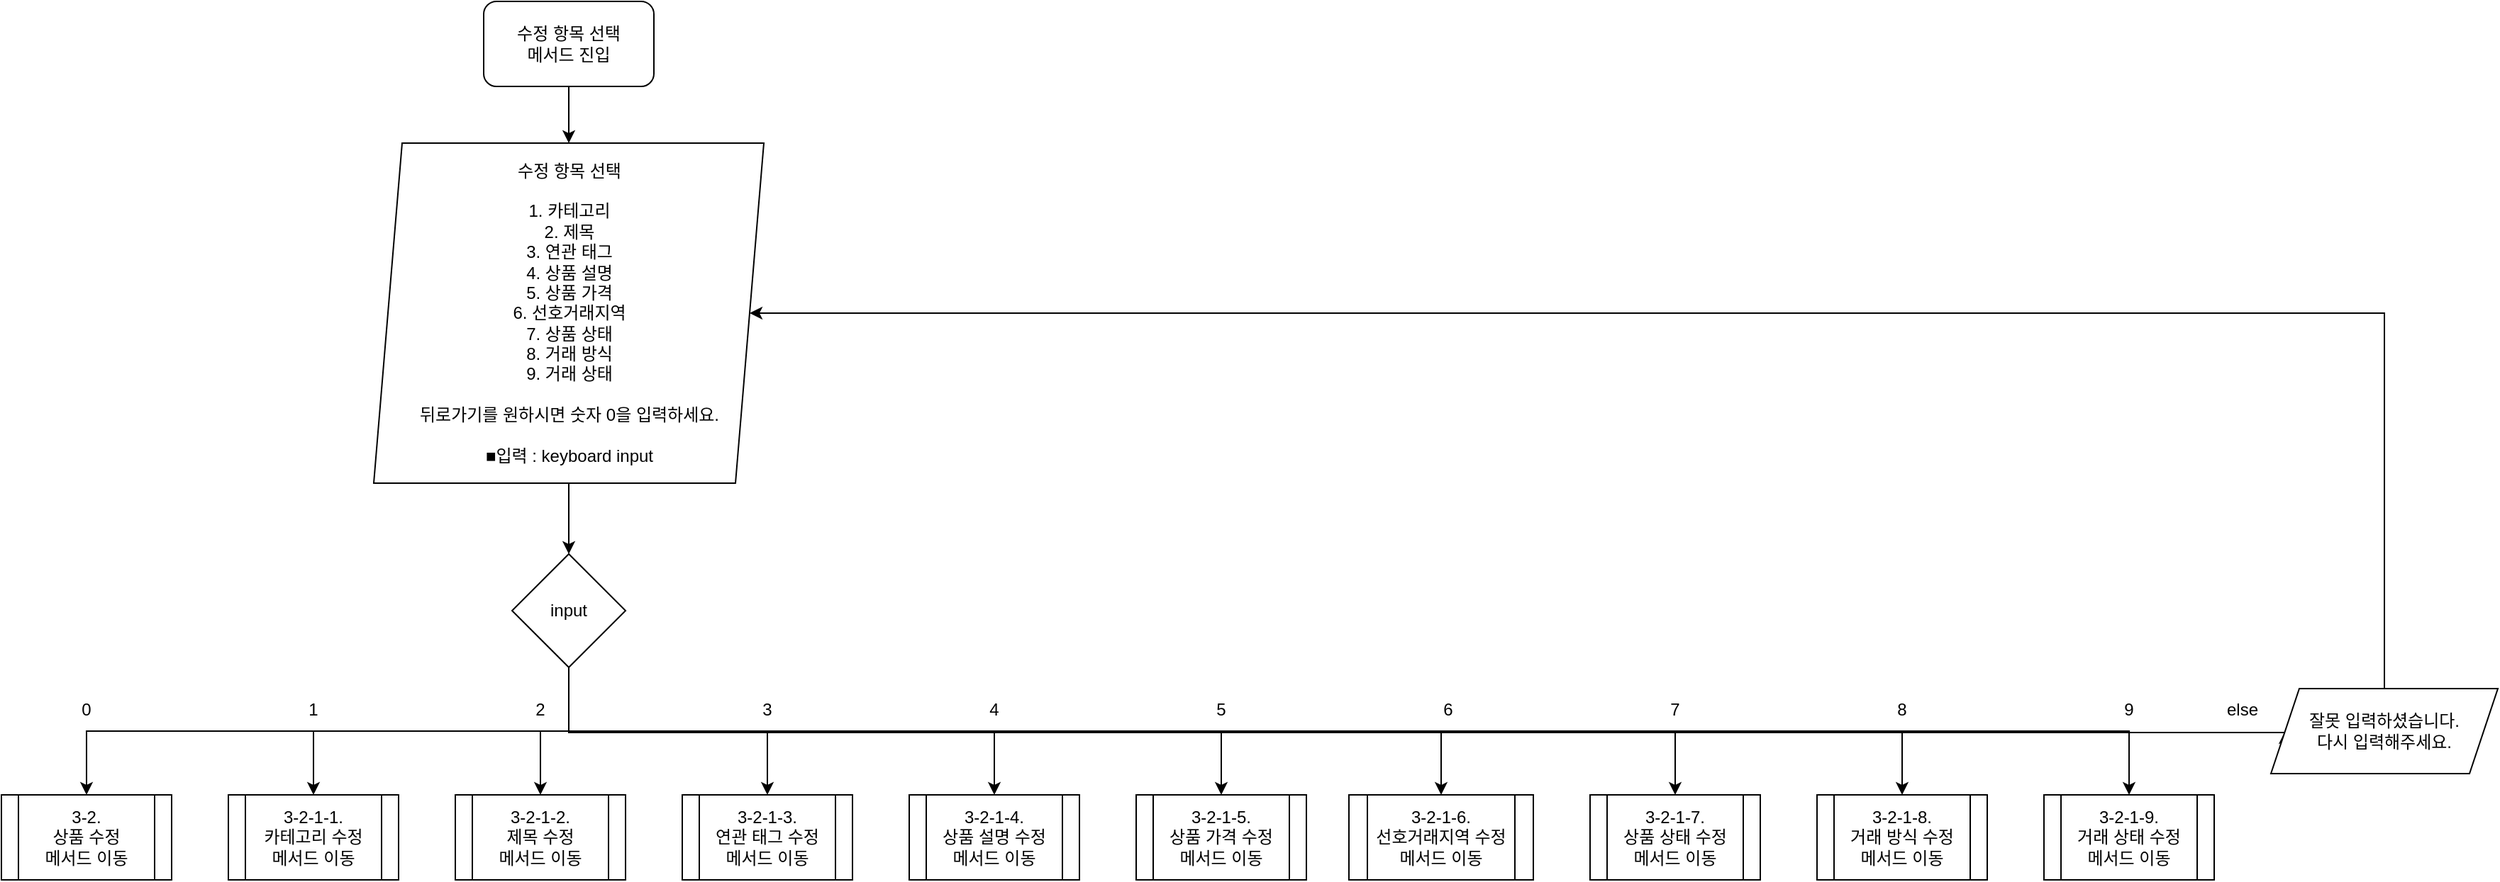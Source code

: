 <mxfile version="13.9.8" type="google"><diagram id="C5RBs43oDa-KdzZeNtuy" name="Page-1"><mxGraphModel dx="2489" dy="762" grid="1" gridSize="10" guides="1" tooltips="1" connect="1" arrows="1" fold="1" page="1" pageScale="1" pageWidth="827" pageHeight="1169" math="0" shadow="0"><root><mxCell id="WIyWlLk6GJQsqaUBKTNV-0"/><mxCell id="WIyWlLk6GJQsqaUBKTNV-1" parent="WIyWlLk6GJQsqaUBKTNV-0"/><mxCell id="cLzSARvXI8N8om6TjGcw-2" value="" style="edgeStyle=orthogonalEdgeStyle;rounded=0;orthogonalLoop=1;jettySize=auto;html=1;" parent="WIyWlLk6GJQsqaUBKTNV-1" source="cLzSARvXI8N8om6TjGcw-0" target="cLzSARvXI8N8om6TjGcw-1" edge="1"><mxGeometry relative="1" as="geometry"/></mxCell><mxCell id="cLzSARvXI8N8om6TjGcw-0" value="수정 항목 선택&lt;br&gt;메서드 진입" style="rounded=1;whiteSpace=wrap;html=1;" parent="WIyWlLk6GJQsqaUBKTNV-1" vertex="1"><mxGeometry x="220" y="50" width="120" height="60" as="geometry"/></mxCell><mxCell id="JHBUp4a0PDndJkpym2SK-1" value="" style="edgeStyle=orthogonalEdgeStyle;rounded=0;orthogonalLoop=1;jettySize=auto;html=1;" edge="1" parent="WIyWlLk6GJQsqaUBKTNV-1" source="cLzSARvXI8N8om6TjGcw-1" target="JHBUp4a0PDndJkpym2SK-0"><mxGeometry relative="1" as="geometry"/></mxCell><mxCell id="cLzSARvXI8N8om6TjGcw-1" value="수정 항목 선택&lt;br&gt;&lt;br&gt;1. 카테고리&lt;br&gt;2. 제목&lt;br&gt;3. 연관 태그&lt;br&gt;4. 상품 설명&lt;br&gt;5. 상품 가격&lt;br&gt;6. 선호거래지역&lt;br&gt;7. 상품 상태&lt;br&gt;8. 거래 방식&lt;br&gt;9. 거래 상태&lt;br&gt;&lt;br&gt;뒤로가기를 원하시면 숫자 0을 입력하세요.&lt;br&gt;&lt;br&gt;■입력 : keyboard input" style="shape=parallelogram;perimeter=parallelogramPerimeter;whiteSpace=wrap;html=1;fixedSize=1;rounded=1;arcSize=0;" parent="WIyWlLk6GJQsqaUBKTNV-1" vertex="1"><mxGeometry x="142.5" y="150" width="275" height="240" as="geometry"/></mxCell><mxCell id="JHBUp4a0PDndJkpym2SK-16" style="edgeStyle=orthogonalEdgeStyle;rounded=0;orthogonalLoop=1;jettySize=auto;html=1;exitX=0.5;exitY=1;exitDx=0;exitDy=0;" edge="1" parent="WIyWlLk6GJQsqaUBKTNV-1" source="JHBUp4a0PDndJkpym2SK-0" target="JHBUp4a0PDndJkpym2SK-2"><mxGeometry relative="1" as="geometry"/></mxCell><mxCell id="JHBUp4a0PDndJkpym2SK-17" style="edgeStyle=orthogonalEdgeStyle;rounded=0;orthogonalLoop=1;jettySize=auto;html=1;exitX=0.5;exitY=1;exitDx=0;exitDy=0;" edge="1" parent="WIyWlLk6GJQsqaUBKTNV-1" source="JHBUp4a0PDndJkpym2SK-0" target="JHBUp4a0PDndJkpym2SK-5"><mxGeometry relative="1" as="geometry"/></mxCell><mxCell id="JHBUp4a0PDndJkpym2SK-18" style="edgeStyle=orthogonalEdgeStyle;rounded=0;orthogonalLoop=1;jettySize=auto;html=1;exitX=0.5;exitY=1;exitDx=0;exitDy=0;" edge="1" parent="WIyWlLk6GJQsqaUBKTNV-1" source="JHBUp4a0PDndJkpym2SK-0" target="JHBUp4a0PDndJkpym2SK-6"><mxGeometry relative="1" as="geometry"/></mxCell><mxCell id="JHBUp4a0PDndJkpym2SK-19" style="edgeStyle=orthogonalEdgeStyle;rounded=0;orthogonalLoop=1;jettySize=auto;html=1;exitX=0.5;exitY=1;exitDx=0;exitDy=0;" edge="1" parent="WIyWlLk6GJQsqaUBKTNV-1" source="JHBUp4a0PDndJkpym2SK-0" target="JHBUp4a0PDndJkpym2SK-7"><mxGeometry relative="1" as="geometry"/></mxCell><mxCell id="JHBUp4a0PDndJkpym2SK-20" style="edgeStyle=orthogonalEdgeStyle;rounded=0;orthogonalLoop=1;jettySize=auto;html=1;exitX=0.5;exitY=1;exitDx=0;exitDy=0;" edge="1" parent="WIyWlLk6GJQsqaUBKTNV-1" source="JHBUp4a0PDndJkpym2SK-0" target="JHBUp4a0PDndJkpym2SK-8"><mxGeometry relative="1" as="geometry"/></mxCell><mxCell id="JHBUp4a0PDndJkpym2SK-21" style="edgeStyle=orthogonalEdgeStyle;rounded=0;orthogonalLoop=1;jettySize=auto;html=1;exitX=0.5;exitY=1;exitDx=0;exitDy=0;" edge="1" parent="WIyWlLk6GJQsqaUBKTNV-1" source="JHBUp4a0PDndJkpym2SK-0" target="JHBUp4a0PDndJkpym2SK-9"><mxGeometry relative="1" as="geometry"/></mxCell><mxCell id="JHBUp4a0PDndJkpym2SK-22" style="edgeStyle=orthogonalEdgeStyle;rounded=0;orthogonalLoop=1;jettySize=auto;html=1;exitX=0.5;exitY=1;exitDx=0;exitDy=0;" edge="1" parent="WIyWlLk6GJQsqaUBKTNV-1" source="JHBUp4a0PDndJkpym2SK-0" target="JHBUp4a0PDndJkpym2SK-11"><mxGeometry relative="1" as="geometry"/></mxCell><mxCell id="JHBUp4a0PDndJkpym2SK-23" style="edgeStyle=orthogonalEdgeStyle;rounded=0;orthogonalLoop=1;jettySize=auto;html=1;exitX=0.5;exitY=1;exitDx=0;exitDy=0;" edge="1" parent="WIyWlLk6GJQsqaUBKTNV-1" source="JHBUp4a0PDndJkpym2SK-0" target="JHBUp4a0PDndJkpym2SK-12"><mxGeometry relative="1" as="geometry"/></mxCell><mxCell id="JHBUp4a0PDndJkpym2SK-24" style="edgeStyle=orthogonalEdgeStyle;rounded=0;orthogonalLoop=1;jettySize=auto;html=1;exitX=0.5;exitY=1;exitDx=0;exitDy=0;" edge="1" parent="WIyWlLk6GJQsqaUBKTNV-1" source="JHBUp4a0PDndJkpym2SK-0" target="JHBUp4a0PDndJkpym2SK-13"><mxGeometry relative="1" as="geometry"/></mxCell><mxCell id="JHBUp4a0PDndJkpym2SK-25" style="edgeStyle=orthogonalEdgeStyle;rounded=0;orthogonalLoop=1;jettySize=auto;html=1;exitX=0.5;exitY=1;exitDx=0;exitDy=0;entryX=0;entryY=0.5;entryDx=0;entryDy=0;" edge="1" parent="WIyWlLk6GJQsqaUBKTNV-1" source="JHBUp4a0PDndJkpym2SK-0" target="JHBUp4a0PDndJkpym2SK-14"><mxGeometry relative="1" as="geometry"><Array as="points"><mxPoint x="280" y="566"/></Array></mxGeometry></mxCell><mxCell id="JHBUp4a0PDndJkpym2SK-33" style="edgeStyle=orthogonalEdgeStyle;rounded=0;orthogonalLoop=1;jettySize=auto;html=1;exitX=0.5;exitY=1;exitDx=0;exitDy=0;" edge="1" parent="WIyWlLk6GJQsqaUBKTNV-1" source="JHBUp4a0PDndJkpym2SK-0" target="JHBUp4a0PDndJkpym2SK-10"><mxGeometry relative="1" as="geometry"/></mxCell><mxCell id="JHBUp4a0PDndJkpym2SK-0" value="input" style="rhombus;whiteSpace=wrap;html=1;rounded=1;arcSize=0;" vertex="1" parent="WIyWlLk6GJQsqaUBKTNV-1"><mxGeometry x="240" y="440" width="80" height="80" as="geometry"/></mxCell><mxCell id="JHBUp4a0PDndJkpym2SK-2" value="3-2.&lt;br&gt;상품 수정&lt;br&gt;메서드 이동" style="shape=process;whiteSpace=wrap;html=1;backgroundOutline=1;rounded=1;arcSize=0;" vertex="1" parent="WIyWlLk6GJQsqaUBKTNV-1"><mxGeometry x="-120" y="610" width="120" height="60" as="geometry"/></mxCell><mxCell id="JHBUp4a0PDndJkpym2SK-5" value="3-2-1-1.&lt;br&gt;카테고리 수정&lt;br&gt;메서드 이동" style="shape=process;whiteSpace=wrap;html=1;backgroundOutline=1;" vertex="1" parent="WIyWlLk6GJQsqaUBKTNV-1"><mxGeometry x="40" y="610" width="120" height="60" as="geometry"/></mxCell><mxCell id="JHBUp4a0PDndJkpym2SK-6" value="3-2-1-2.&lt;br&gt;제목 수정&lt;br&gt;메서드 이동" style="shape=process;whiteSpace=wrap;html=1;backgroundOutline=1;" vertex="1" parent="WIyWlLk6GJQsqaUBKTNV-1"><mxGeometry x="200" y="610" width="120" height="60" as="geometry"/></mxCell><mxCell id="JHBUp4a0PDndJkpym2SK-7" value="3-2-1-3.&lt;br&gt;연관 태그 수정&lt;br&gt;메서드 이동" style="shape=process;whiteSpace=wrap;html=1;backgroundOutline=1;" vertex="1" parent="WIyWlLk6GJQsqaUBKTNV-1"><mxGeometry x="360" y="610" width="120" height="60" as="geometry"/></mxCell><mxCell id="JHBUp4a0PDndJkpym2SK-8" value="3-2-1-4.&lt;br&gt;상품 설명 수정&lt;br&gt;메서드 이동" style="shape=process;whiteSpace=wrap;html=1;backgroundOutline=1;" vertex="1" parent="WIyWlLk6GJQsqaUBKTNV-1"><mxGeometry x="520" y="610" width="120" height="60" as="geometry"/></mxCell><mxCell id="JHBUp4a0PDndJkpym2SK-9" value="3-2-1-5.&lt;br&gt;상품 가격 수정&lt;br&gt;메서드 이동" style="shape=process;whiteSpace=wrap;html=1;backgroundOutline=1;" vertex="1" parent="WIyWlLk6GJQsqaUBKTNV-1"><mxGeometry x="680" y="610" width="120" height="60" as="geometry"/></mxCell><mxCell id="JHBUp4a0PDndJkpym2SK-10" value="3-2-1-6.&lt;br&gt;선호거래지역 수정&lt;br&gt;메서드 이동" style="shape=process;whiteSpace=wrap;html=1;backgroundOutline=1;" vertex="1" parent="WIyWlLk6GJQsqaUBKTNV-1"><mxGeometry x="830" y="610" width="130" height="60" as="geometry"/></mxCell><mxCell id="JHBUp4a0PDndJkpym2SK-11" value="3-2-1-7.&lt;br&gt;상품 상태 수정&lt;br&gt;메서드 이동" style="shape=process;whiteSpace=wrap;html=1;backgroundOutline=1;" vertex="1" parent="WIyWlLk6GJQsqaUBKTNV-1"><mxGeometry x="1000" y="610" width="120" height="60" as="geometry"/></mxCell><mxCell id="JHBUp4a0PDndJkpym2SK-12" value="3-2-1-8.&lt;br&gt;거래 방식 수정&lt;br&gt;메서드 이동" style="shape=process;whiteSpace=wrap;html=1;backgroundOutline=1;" vertex="1" parent="WIyWlLk6GJQsqaUBKTNV-1"><mxGeometry x="1160" y="610" width="120" height="60" as="geometry"/></mxCell><mxCell id="JHBUp4a0PDndJkpym2SK-13" value="3-2-1-9.&lt;br&gt;거래 상태 수정&lt;br&gt;메서드 이동" style="shape=process;whiteSpace=wrap;html=1;backgroundOutline=1;" vertex="1" parent="WIyWlLk6GJQsqaUBKTNV-1"><mxGeometry x="1320" y="610" width="120" height="60" as="geometry"/></mxCell><mxCell id="JHBUp4a0PDndJkpym2SK-15" style="edgeStyle=orthogonalEdgeStyle;rounded=0;orthogonalLoop=1;jettySize=auto;html=1;exitX=0.5;exitY=0;exitDx=0;exitDy=0;entryX=1;entryY=0.5;entryDx=0;entryDy=0;" edge="1" parent="WIyWlLk6GJQsqaUBKTNV-1" source="JHBUp4a0PDndJkpym2SK-14" target="cLzSARvXI8N8om6TjGcw-1"><mxGeometry relative="1" as="geometry"><Array as="points"><mxPoint x="1560" y="270"/></Array></mxGeometry></mxCell><mxCell id="JHBUp4a0PDndJkpym2SK-14" value="잘못 입력하셨습니다.&lt;br&gt;다시 입력해주세요." style="shape=parallelogram;perimeter=parallelogramPerimeter;whiteSpace=wrap;html=1;fixedSize=1;" vertex="1" parent="WIyWlLk6GJQsqaUBKTNV-1"><mxGeometry x="1480" y="535" width="160" height="60" as="geometry"/></mxCell><mxCell id="JHBUp4a0PDndJkpym2SK-26" value="0" style="text;html=1;strokeColor=none;fillColor=none;align=center;verticalAlign=middle;whiteSpace=wrap;rounded=0;" vertex="1" parent="WIyWlLk6GJQsqaUBKTNV-1"><mxGeometry x="-80" y="540" width="40" height="20" as="geometry"/></mxCell><mxCell id="JHBUp4a0PDndJkpym2SK-27" value="1" style="text;html=1;strokeColor=none;fillColor=none;align=center;verticalAlign=middle;whiteSpace=wrap;rounded=0;" vertex="1" parent="WIyWlLk6GJQsqaUBKTNV-1"><mxGeometry x="80" y="540" width="40" height="20" as="geometry"/></mxCell><mxCell id="JHBUp4a0PDndJkpym2SK-28" value="2" style="text;html=1;strokeColor=none;fillColor=none;align=center;verticalAlign=middle;whiteSpace=wrap;rounded=0;" vertex="1" parent="WIyWlLk6GJQsqaUBKTNV-1"><mxGeometry x="240" y="540" width="40" height="20" as="geometry"/></mxCell><mxCell id="JHBUp4a0PDndJkpym2SK-29" value="3" style="text;html=1;strokeColor=none;fillColor=none;align=center;verticalAlign=middle;whiteSpace=wrap;rounded=0;" vertex="1" parent="WIyWlLk6GJQsqaUBKTNV-1"><mxGeometry x="400" y="540" width="40" height="20" as="geometry"/></mxCell><mxCell id="JHBUp4a0PDndJkpym2SK-30" value="4" style="text;html=1;strokeColor=none;fillColor=none;align=center;verticalAlign=middle;whiteSpace=wrap;rounded=0;" vertex="1" parent="WIyWlLk6GJQsqaUBKTNV-1"><mxGeometry x="560" y="540" width="40" height="20" as="geometry"/></mxCell><mxCell id="JHBUp4a0PDndJkpym2SK-31" value="5" style="text;html=1;strokeColor=none;fillColor=none;align=center;verticalAlign=middle;whiteSpace=wrap;rounded=0;" vertex="1" parent="WIyWlLk6GJQsqaUBKTNV-1"><mxGeometry x="720" y="540" width="40" height="20" as="geometry"/></mxCell><mxCell id="JHBUp4a0PDndJkpym2SK-32" value="7" style="text;html=1;strokeColor=none;fillColor=none;align=center;verticalAlign=middle;whiteSpace=wrap;rounded=0;" vertex="1" parent="WIyWlLk6GJQsqaUBKTNV-1"><mxGeometry x="1040" y="540" width="40" height="20" as="geometry"/></mxCell><mxCell id="JHBUp4a0PDndJkpym2SK-34" value="8" style="text;html=1;strokeColor=none;fillColor=none;align=center;verticalAlign=middle;whiteSpace=wrap;rounded=0;" vertex="1" parent="WIyWlLk6GJQsqaUBKTNV-1"><mxGeometry x="1200" y="540" width="40" height="20" as="geometry"/></mxCell><mxCell id="JHBUp4a0PDndJkpym2SK-35" value="9" style="text;html=1;strokeColor=none;fillColor=none;align=center;verticalAlign=middle;whiteSpace=wrap;rounded=0;" vertex="1" parent="WIyWlLk6GJQsqaUBKTNV-1"><mxGeometry x="1360" y="540" width="40" height="20" as="geometry"/></mxCell><mxCell id="JHBUp4a0PDndJkpym2SK-36" value="else" style="text;html=1;strokeColor=none;fillColor=none;align=center;verticalAlign=middle;whiteSpace=wrap;rounded=0;" vertex="1" parent="WIyWlLk6GJQsqaUBKTNV-1"><mxGeometry x="1440" y="540" width="40" height="20" as="geometry"/></mxCell><mxCell id="JHBUp4a0PDndJkpym2SK-37" value="6" style="text;html=1;strokeColor=none;fillColor=none;align=center;verticalAlign=middle;whiteSpace=wrap;rounded=0;" vertex="1" parent="WIyWlLk6GJQsqaUBKTNV-1"><mxGeometry x="880" y="540" width="40" height="20" as="geometry"/></mxCell></root></mxGraphModel></diagram></mxfile>